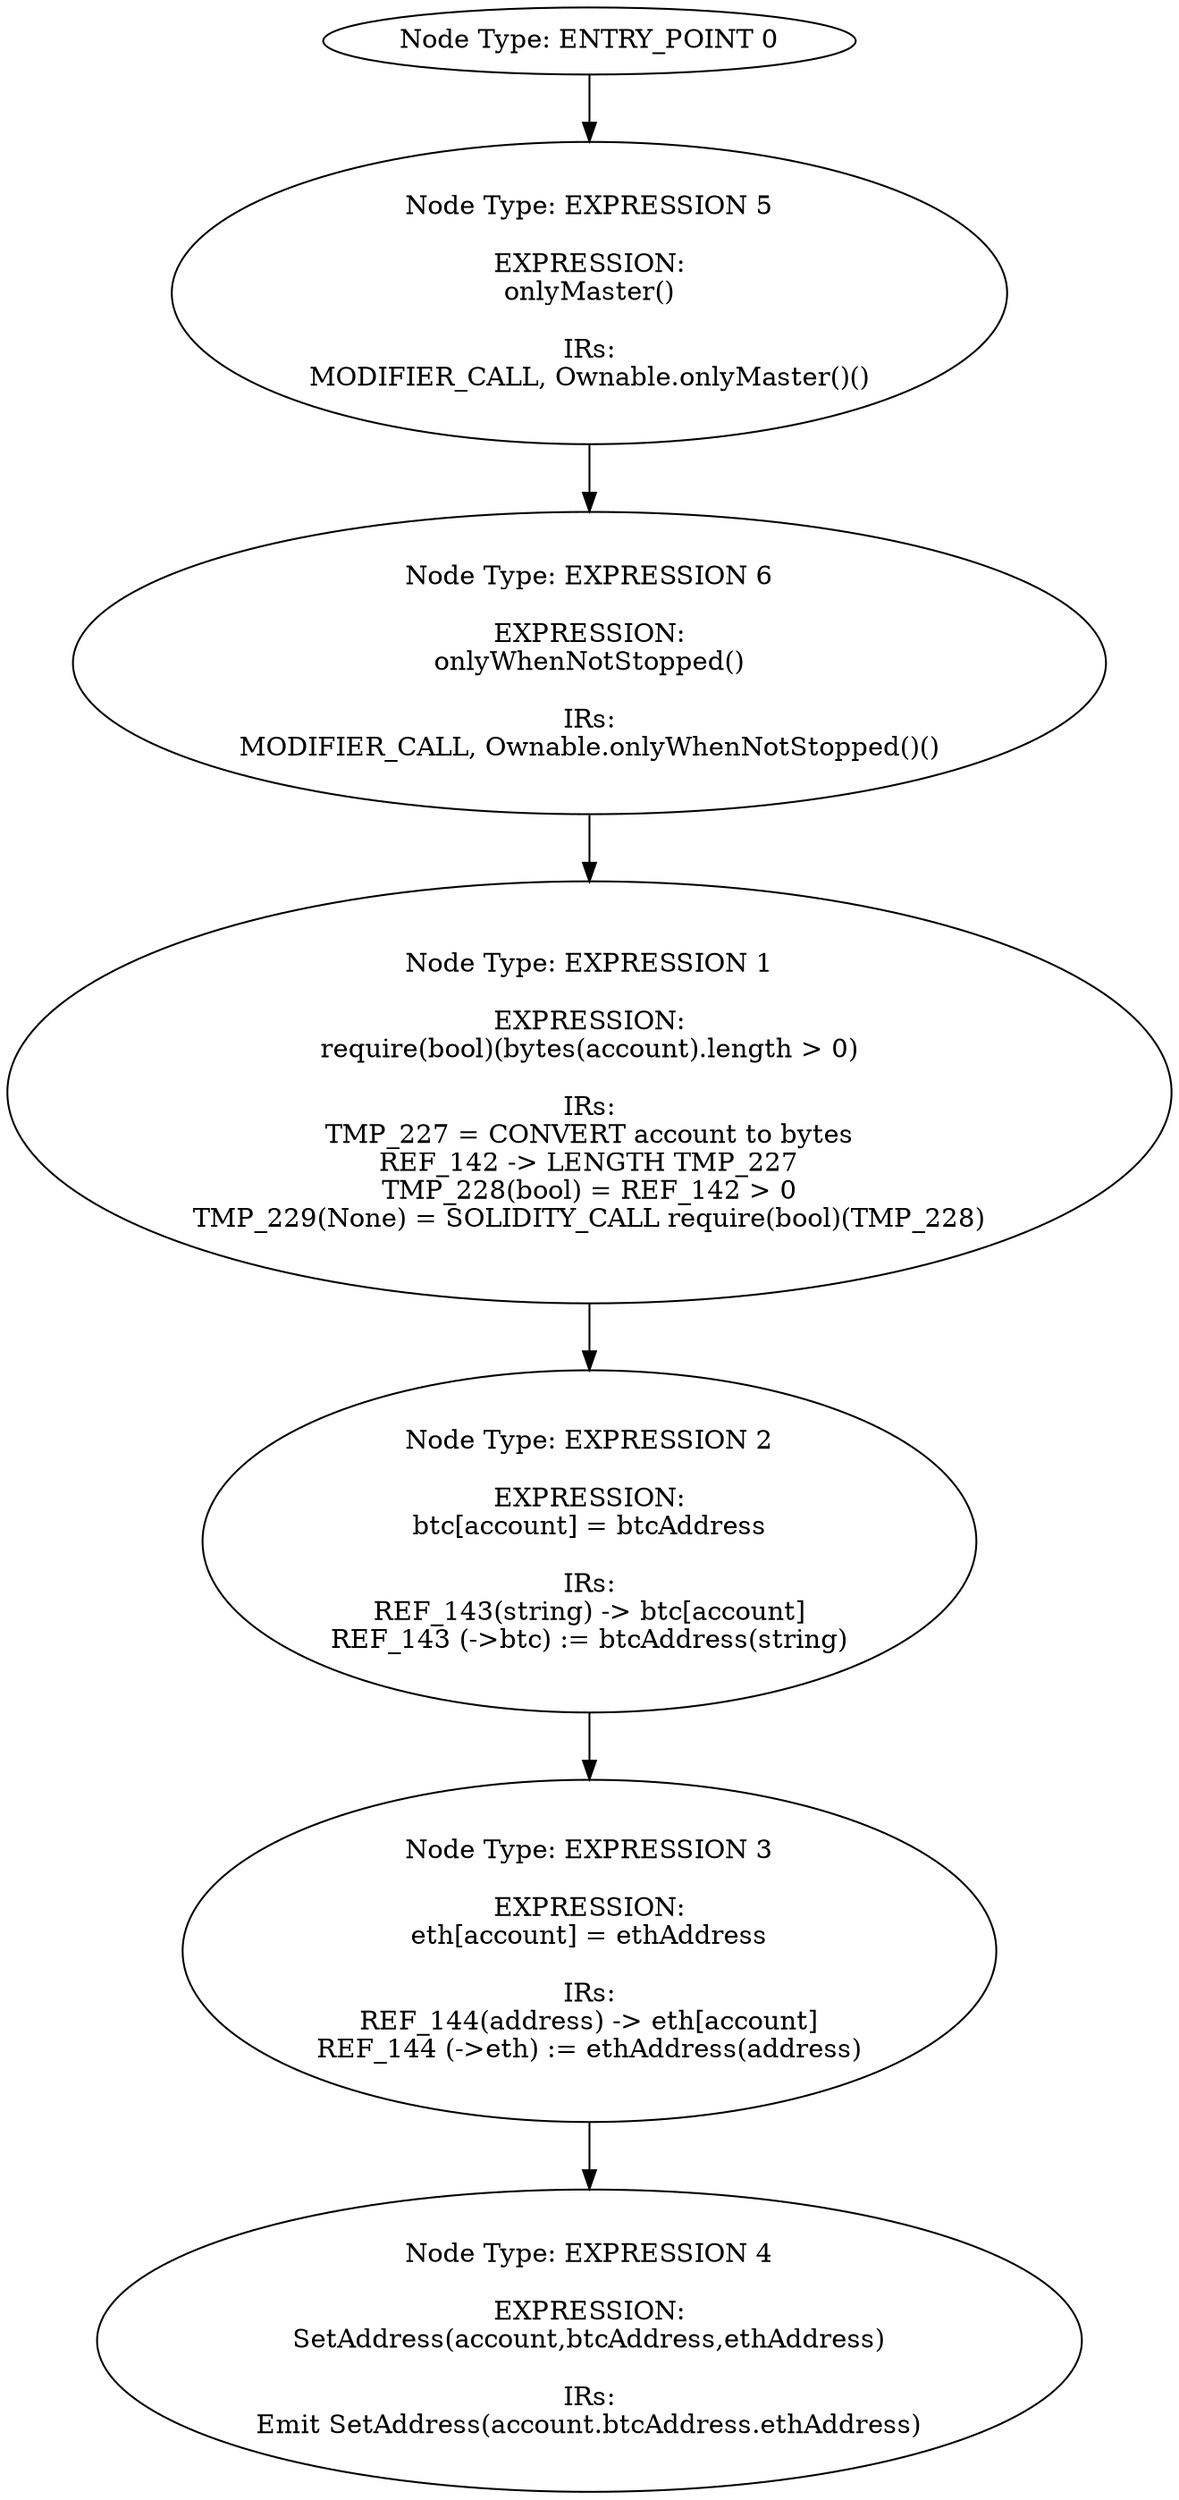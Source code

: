 digraph{
0[label="Node Type: ENTRY_POINT 0
"];
0->5;
1[label="Node Type: EXPRESSION 1

EXPRESSION:
require(bool)(bytes(account).length > 0)

IRs:
TMP_227 = CONVERT account to bytes
REF_142 -> LENGTH TMP_227
TMP_228(bool) = REF_142 > 0
TMP_229(None) = SOLIDITY_CALL require(bool)(TMP_228)"];
1->2;
2[label="Node Type: EXPRESSION 2

EXPRESSION:
btc[account] = btcAddress

IRs:
REF_143(string) -> btc[account]
REF_143 (->btc) := btcAddress(string)"];
2->3;
3[label="Node Type: EXPRESSION 3

EXPRESSION:
eth[account] = ethAddress

IRs:
REF_144(address) -> eth[account]
REF_144 (->eth) := ethAddress(address)"];
3->4;
4[label="Node Type: EXPRESSION 4

EXPRESSION:
SetAddress(account,btcAddress,ethAddress)

IRs:
Emit SetAddress(account.btcAddress.ethAddress)"];
5[label="Node Type: EXPRESSION 5

EXPRESSION:
onlyMaster()

IRs:
MODIFIER_CALL, Ownable.onlyMaster()()"];
5->6;
6[label="Node Type: EXPRESSION 6

EXPRESSION:
onlyWhenNotStopped()

IRs:
MODIFIER_CALL, Ownable.onlyWhenNotStopped()()"];
6->1;
}
